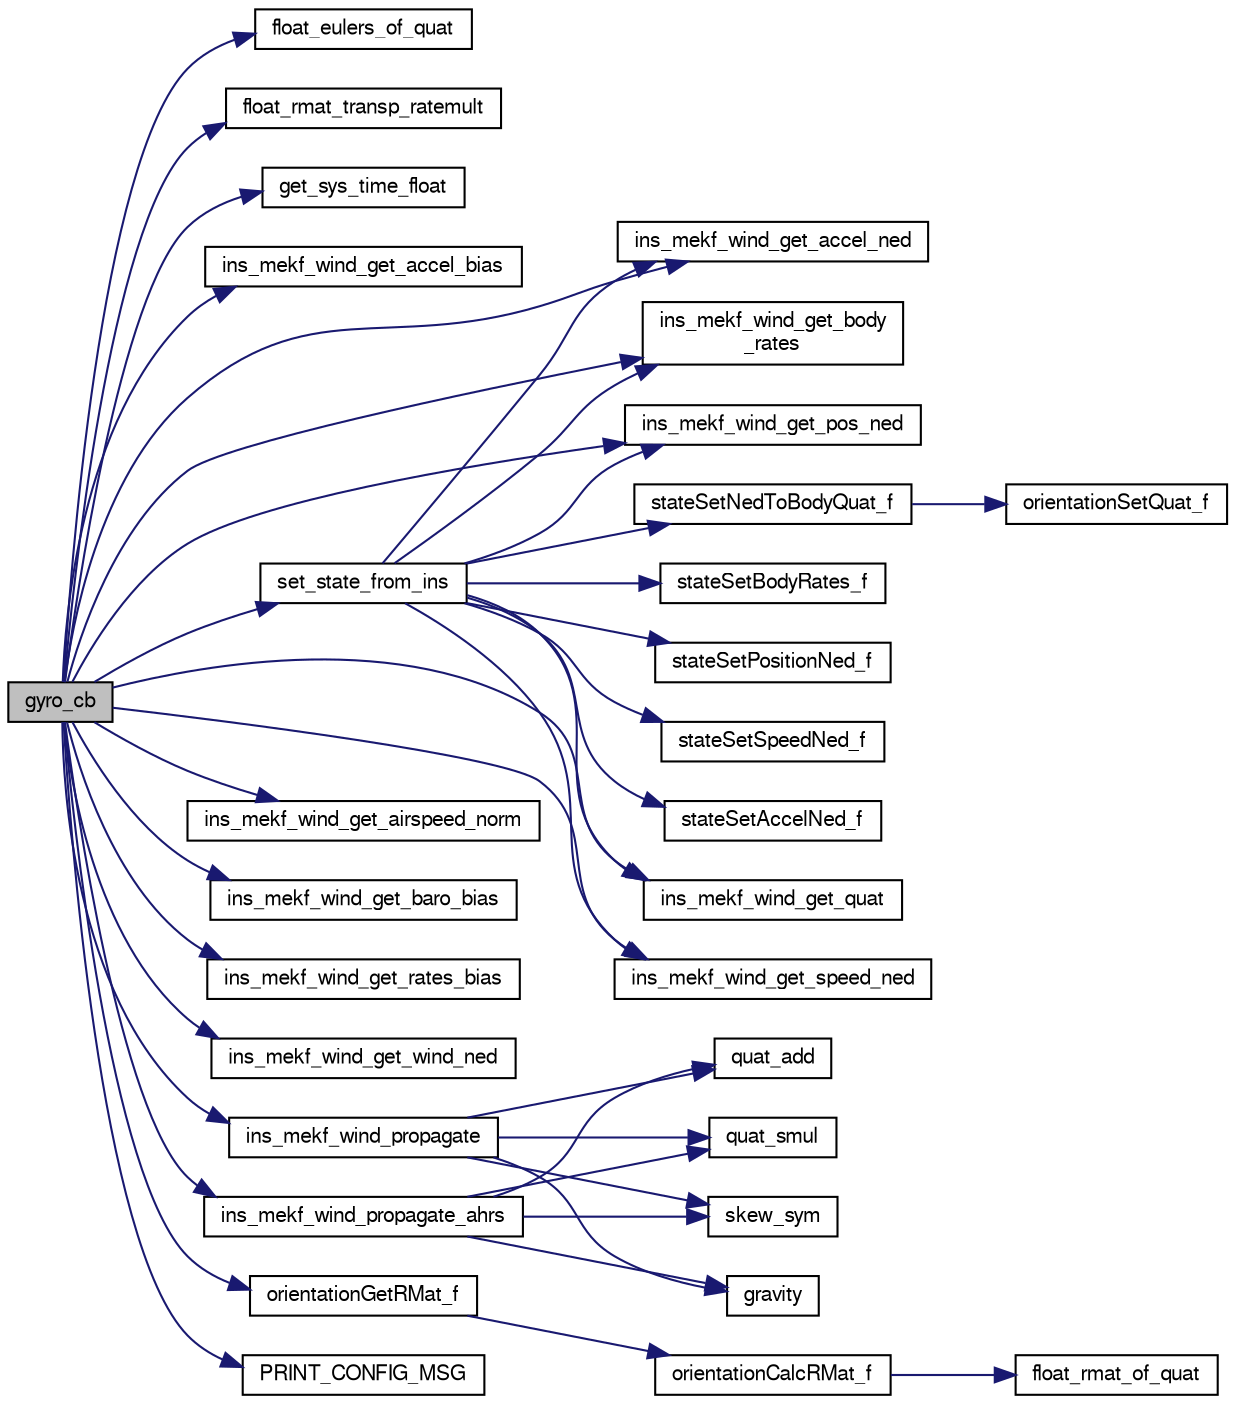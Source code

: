 digraph "gyro_cb"
{
  edge [fontname="FreeSans",fontsize="10",labelfontname="FreeSans",labelfontsize="10"];
  node [fontname="FreeSans",fontsize="10",shape=record];
  rankdir="LR";
  Node1 [label="gyro_cb",height=0.2,width=0.4,color="black", fillcolor="grey75", style="filled", fontcolor="black"];
  Node1 -> Node2 [color="midnightblue",fontsize="10",style="solid",fontname="FreeSans"];
  Node2 [label="float_eulers_of_quat",height=0.2,width=0.4,color="black", fillcolor="white", style="filled",URL="$group__math__algebra__float.html#gacd48accfe6eaac320b0d651d894e1db8",tooltip="euler rotation &#39;ZYX&#39; "];
  Node1 -> Node3 [color="midnightblue",fontsize="10",style="solid",fontname="FreeSans"];
  Node3 [label="float_rmat_transp_ratemult",height=0.2,width=0.4,color="black", fillcolor="white", style="filled",URL="$group__math__algebra__float.html#gaaf793c59eaba758a63cf467c377ea532",tooltip="rotate anglular rates by transposed rotation matrix. "];
  Node1 -> Node4 [color="midnightblue",fontsize="10",style="solid",fontname="FreeSans"];
  Node4 [label="get_sys_time_float",height=0.2,width=0.4,color="black", fillcolor="white", style="filled",URL="$sys__time_8h.html#af486c2fb33d8d33645256a9970eb056e",tooltip="Get the time in seconds since startup. "];
  Node1 -> Node5 [color="midnightblue",fontsize="10",style="solid",fontname="FreeSans"];
  Node5 [label="ins_mekf_wind_get_accel_bias",height=0.2,width=0.4,color="black", fillcolor="white", style="filled",URL="$ins__mekf__wind_8cpp.html#a97c326d2469d2f8191845f7195340f8b"];
  Node1 -> Node6 [color="midnightblue",fontsize="10",style="solid",fontname="FreeSans"];
  Node6 [label="ins_mekf_wind_get_accel_ned",height=0.2,width=0.4,color="black", fillcolor="white", style="filled",URL="$ins__mekf__wind_8cpp.html#a54b93af569c5a2f17f80cd2087ad45eb"];
  Node1 -> Node7 [color="midnightblue",fontsize="10",style="solid",fontname="FreeSans"];
  Node7 [label="ins_mekf_wind_get_airspeed_norm",height=0.2,width=0.4,color="black", fillcolor="white", style="filled",URL="$ins__mekf__wind_8cpp.html#a29aee26e8a86eda3fe5b456c9ef21d5d"];
  Node1 -> Node8 [color="midnightblue",fontsize="10",style="solid",fontname="FreeSans"];
  Node8 [label="ins_mekf_wind_get_baro_bias",height=0.2,width=0.4,color="black", fillcolor="white", style="filled",URL="$ins__mekf__wind_8cpp.html#a11d98aae49d3fb42dc2d55ba17b02c79"];
  Node1 -> Node9 [color="midnightblue",fontsize="10",style="solid",fontname="FreeSans"];
  Node9 [label="ins_mekf_wind_get_body\l_rates",height=0.2,width=0.4,color="black", fillcolor="white", style="filled",URL="$ins__mekf__wind_8cpp.html#a7f99f03cf34c8949e0cb048ab0e1c640"];
  Node1 -> Node10 [color="midnightblue",fontsize="10",style="solid",fontname="FreeSans"];
  Node10 [label="ins_mekf_wind_get_pos_ned",height=0.2,width=0.4,color="black", fillcolor="white", style="filled",URL="$ins__mekf__wind_8cpp.html#a64ab6d7f656b1e5275a77ccc6330bb93",tooltip="Getter/Setter functions. "];
  Node1 -> Node11 [color="midnightblue",fontsize="10",style="solid",fontname="FreeSans"];
  Node11 [label="ins_mekf_wind_get_quat",height=0.2,width=0.4,color="black", fillcolor="white", style="filled",URL="$ins__mekf__wind_8cpp.html#aa6187c0d117fa7c8c0d791af3ffd5e86"];
  Node1 -> Node12 [color="midnightblue",fontsize="10",style="solid",fontname="FreeSans"];
  Node12 [label="ins_mekf_wind_get_rates_bias",height=0.2,width=0.4,color="black", fillcolor="white", style="filled",URL="$ins__mekf__wind_8cpp.html#ae36994fcfa9fd90bd0e10529383c8cd9"];
  Node1 -> Node13 [color="midnightblue",fontsize="10",style="solid",fontname="FreeSans"];
  Node13 [label="ins_mekf_wind_get_speed_ned",height=0.2,width=0.4,color="black", fillcolor="white", style="filled",URL="$ins__mekf__wind_8cpp.html#af7842fba65bc5bafcb9b37c6693e2469"];
  Node1 -> Node14 [color="midnightblue",fontsize="10",style="solid",fontname="FreeSans"];
  Node14 [label="ins_mekf_wind_get_wind_ned",height=0.2,width=0.4,color="black", fillcolor="white", style="filled",URL="$ins__mekf__wind_8cpp.html#a13015274cdcd2f4d84a0a86ee8124314"];
  Node1 -> Node15 [color="midnightblue",fontsize="10",style="solid",fontname="FreeSans"];
  Node15 [label="ins_mekf_wind_propagate",height=0.2,width=0.4,color="black", fillcolor="white", style="filled",URL="$ins__mekf__wind_8cpp.html#aaa16d94e2b75f45e46bb9ea30550ce7a",tooltip="Full INS propagation. "];
  Node15 -> Node16 [color="midnightblue",fontsize="10",style="solid",fontname="FreeSans"];
  Node16 [label="gravity",height=0.2,width=0.4,color="black", fillcolor="white", style="filled",URL="$ins__mekf__wind_8cpp.html#a2bf4b5bc0789c828d12dc95c7ed7b98d"];
  Node15 -> Node17 [color="midnightblue",fontsize="10",style="solid",fontname="FreeSans"];
  Node17 [label="quat_add",height=0.2,width=0.4,color="black", fillcolor="white", style="filled",URL="$ins__mekf__wind_8cpp.html#a331f080db3c962d318b5ee9dada0267f"];
  Node15 -> Node18 [color="midnightblue",fontsize="10",style="solid",fontname="FreeSans"];
  Node18 [label="quat_smul",height=0.2,width=0.4,color="black", fillcolor="white", style="filled",URL="$ins__mekf__wind_8cpp.html#a677b4f5df090d5f92d2799b68d6fe637"];
  Node15 -> Node19 [color="midnightblue",fontsize="10",style="solid",fontname="FreeSans"];
  Node19 [label="skew_sym",height=0.2,width=0.4,color="black", fillcolor="white", style="filled",URL="$ins__mekf__wind_8cpp.html#a848fccd24d6e38f96365250dace72258",tooltip="build skew symetric matrix from vector m = [ 0, -v(2), v(1) ] [ v(2), 0, -v(0) ] [ -v(1)..."];
  Node1 -> Node20 [color="midnightblue",fontsize="10",style="solid",fontname="FreeSans"];
  Node20 [label="ins_mekf_wind_propagate_ahrs",height=0.2,width=0.4,color="black", fillcolor="white", style="filled",URL="$ins__mekf__wind_8cpp.html#ad2070932e126ed066640e4a6bad6075d",tooltip="AHRS-only propagation + accel correction. "];
  Node20 -> Node16 [color="midnightblue",fontsize="10",style="solid",fontname="FreeSans"];
  Node20 -> Node17 [color="midnightblue",fontsize="10",style="solid",fontname="FreeSans"];
  Node20 -> Node18 [color="midnightblue",fontsize="10",style="solid",fontname="FreeSans"];
  Node20 -> Node19 [color="midnightblue",fontsize="10",style="solid",fontname="FreeSans"];
  Node1 -> Node21 [color="midnightblue",fontsize="10",style="solid",fontname="FreeSans"];
  Node21 [label="orientationGetRMat_f",height=0.2,width=0.4,color="black", fillcolor="white", style="filled",URL="$group__math__orientation__representation.html#gadad1660d6ec48c67423b76622ce80b51",tooltip="Get vehicle body attitude rotation matrix (float). "];
  Node21 -> Node22 [color="midnightblue",fontsize="10",style="solid",fontname="FreeSans"];
  Node22 [label="orientationCalcRMat_f",height=0.2,width=0.4,color="black", fillcolor="white", style="filled",URL="$group__math__orientation__representation.html#ga3394d93b976378bb5c9ddea8d7960eeb"];
  Node22 -> Node23 [color="midnightblue",fontsize="10",style="solid",fontname="FreeSans"];
  Node23 [label="float_rmat_of_quat",height=0.2,width=0.4,color="black", fillcolor="white", style="filled",URL="$group__math__algebra__float.html#ga4f32e245bb37ef9fdf43872080f63fbc"];
  Node1 -> Node24 [color="midnightblue",fontsize="10",style="solid",fontname="FreeSans"];
  Node24 [label="PRINT_CONFIG_MSG",height=0.2,width=0.4,color="black", fillcolor="white", style="filled",URL="$ins__vectornav_8c.html#aa01d3425df2eb0f33ced38c9d8fa8f05"];
  Node1 -> Node25 [color="midnightblue",fontsize="10",style="solid",fontname="FreeSans"];
  Node25 [label="set_state_from_ins",height=0.2,width=0.4,color="black", fillcolor="white", style="filled",URL="$ins__mekf__wind__wrapper_8c.html#a83584ab974d0141a5807832d8d5f907a",tooltip="update state interface "];
  Node25 -> Node11 [color="midnightblue",fontsize="10",style="solid",fontname="FreeSans"];
  Node25 -> Node26 [color="midnightblue",fontsize="10",style="solid",fontname="FreeSans"];
  Node26 [label="stateSetNedToBodyQuat_f",height=0.2,width=0.4,color="black", fillcolor="white", style="filled",URL="$group__state__attitude.html#ga08c015e6feca07c5c0976f1d2d28c31e",tooltip="Set vehicle body attitude from quaternion (float). "];
  Node26 -> Node27 [color="midnightblue",fontsize="10",style="solid",fontname="FreeSans"];
  Node27 [label="orientationSetQuat_f",height=0.2,width=0.4,color="black", fillcolor="white", style="filled",URL="$group__math__orientation__representation.html#ga35d21d17eb2d2ef8352f0aceb8ad7001",tooltip="Set vehicle body attitude from quaternion (float). "];
  Node25 -> Node9 [color="midnightblue",fontsize="10",style="solid",fontname="FreeSans"];
  Node25 -> Node28 [color="midnightblue",fontsize="10",style="solid",fontname="FreeSans"];
  Node28 [label="stateSetBodyRates_f",height=0.2,width=0.4,color="black", fillcolor="white", style="filled",URL="$group__state__rate.html#ga81d506386a5e2842d7e37cb6e1dbf252",tooltip="Set vehicle body angular rate (float). "];
  Node25 -> Node10 [color="midnightblue",fontsize="10",style="solid",fontname="FreeSans"];
  Node25 -> Node29 [color="midnightblue",fontsize="10",style="solid",fontname="FreeSans"];
  Node29 [label="stateSetPositionNed_f",height=0.2,width=0.4,color="black", fillcolor="white", style="filled",URL="$group__state__position.html#ga9ff9643cd109a27a481d5883652d0f08",tooltip="Set position from local NED coordinates (float). "];
  Node25 -> Node13 [color="midnightblue",fontsize="10",style="solid",fontname="FreeSans"];
  Node25 -> Node30 [color="midnightblue",fontsize="10",style="solid",fontname="FreeSans"];
  Node30 [label="stateSetSpeedNed_f",height=0.2,width=0.4,color="black", fillcolor="white", style="filled",URL="$group__state__velocity.html#gae6549b15cd961047c89481ab2d87171f",tooltip="Set ground speed in local NED coordinates (float). "];
  Node25 -> Node6 [color="midnightblue",fontsize="10",style="solid",fontname="FreeSans"];
  Node25 -> Node31 [color="midnightblue",fontsize="10",style="solid",fontname="FreeSans"];
  Node31 [label="stateSetAccelNed_f",height=0.2,width=0.4,color="black", fillcolor="white", style="filled",URL="$group__state__acceleration.html#ga27b8f24af6ddce14389efaa5ec119967",tooltip="Set acceleration in NED coordinates (float). "];
}
